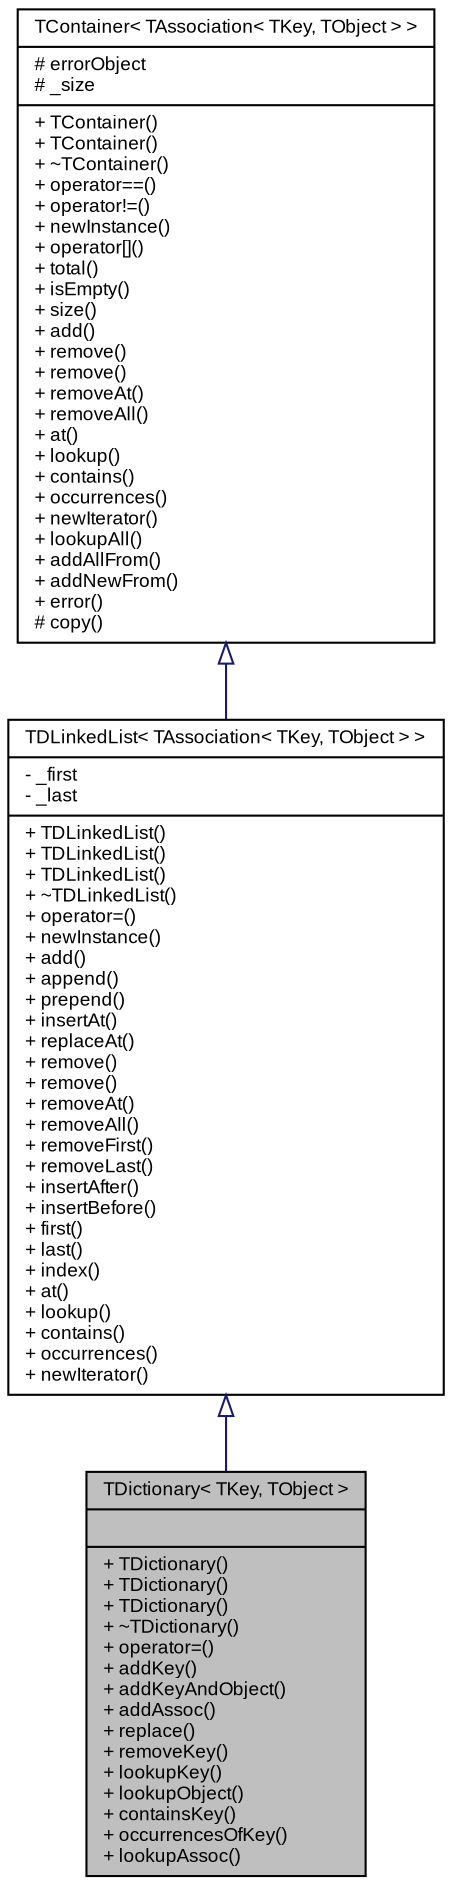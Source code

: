 digraph G
{
  bgcolor="transparent";
  edge [fontname="Arial",fontsize="9",labelfontname="Arial",labelfontsize="9"];
  node [fontname="Arial",fontsize="9",shape=record];
  Node1 [label="{TDictionary\< TKey, TObject \>\n||+ TDictionary()\l+ TDictionary()\l+ TDictionary()\l+ ~TDictionary()\l+ operator=()\l+ addKey()\l+ addKeyAndObject()\l+ addAssoc()\l+ replace()\l+ removeKey()\l+ lookupKey()\l+ lookupObject()\l+ containsKey()\l+ occurrencesOfKey()\l+ lookupAssoc()\l}",height=0.2,width=0.4,color="black", fillcolor="grey75", style="filled" fontcolor="black"];
  Node2 -> Node1 [dir=back,color="midnightblue",fontsize="9",style="solid",arrowtail="empty",fontname="Arial"];
  Node2 [label="{TDLinkedList\< TAssociation\< TKey, TObject \> \>\n|- _first\l- _last\l|+ TDLinkedList()\l+ TDLinkedList()\l+ TDLinkedList()\l+ ~TDLinkedList()\l+ operator=()\l+ newInstance()\l+ add()\l+ append()\l+ prepend()\l+ insertAt()\l+ replaceAt()\l+ remove()\l+ remove()\l+ removeAt()\l+ removeAll()\l+ removeFirst()\l+ removeLast()\l+ insertAfter()\l+ insertBefore()\l+ first()\l+ last()\l+ index()\l+ at()\l+ lookup()\l+ contains()\l+ occurrences()\l+ newIterator()\l}",height=0.2,width=0.4,color="black",URL="$classSteinberg_1_1TDLinkedList.html"];
  Node3 -> Node2 [dir=back,color="midnightblue",fontsize="9",style="solid",arrowtail="empty",fontname="Arial"];
  Node3 [label="{TContainer\< TAssociation\< TKey, TObject \> \>\n|# errorObject\l# _size\l|+ TContainer()\l+ TContainer()\l+ ~TContainer()\l+ operator==()\l+ operator!=()\l+ newInstance()\l+ operator[]()\l+ total()\l+ isEmpty()\l+ size()\l+ add()\l+ remove()\l+ remove()\l+ removeAt()\l+ removeAll()\l+ at()\l+ lookup()\l+ contains()\l+ occurrences()\l+ newIterator()\l+ lookupAll()\l+ addAllFrom()\l+ addNewFrom()\l+ error()\l# copy()\l}",height=0.2,width=0.4,color="black",URL="$classSteinberg_1_1TContainer.html"];
}

